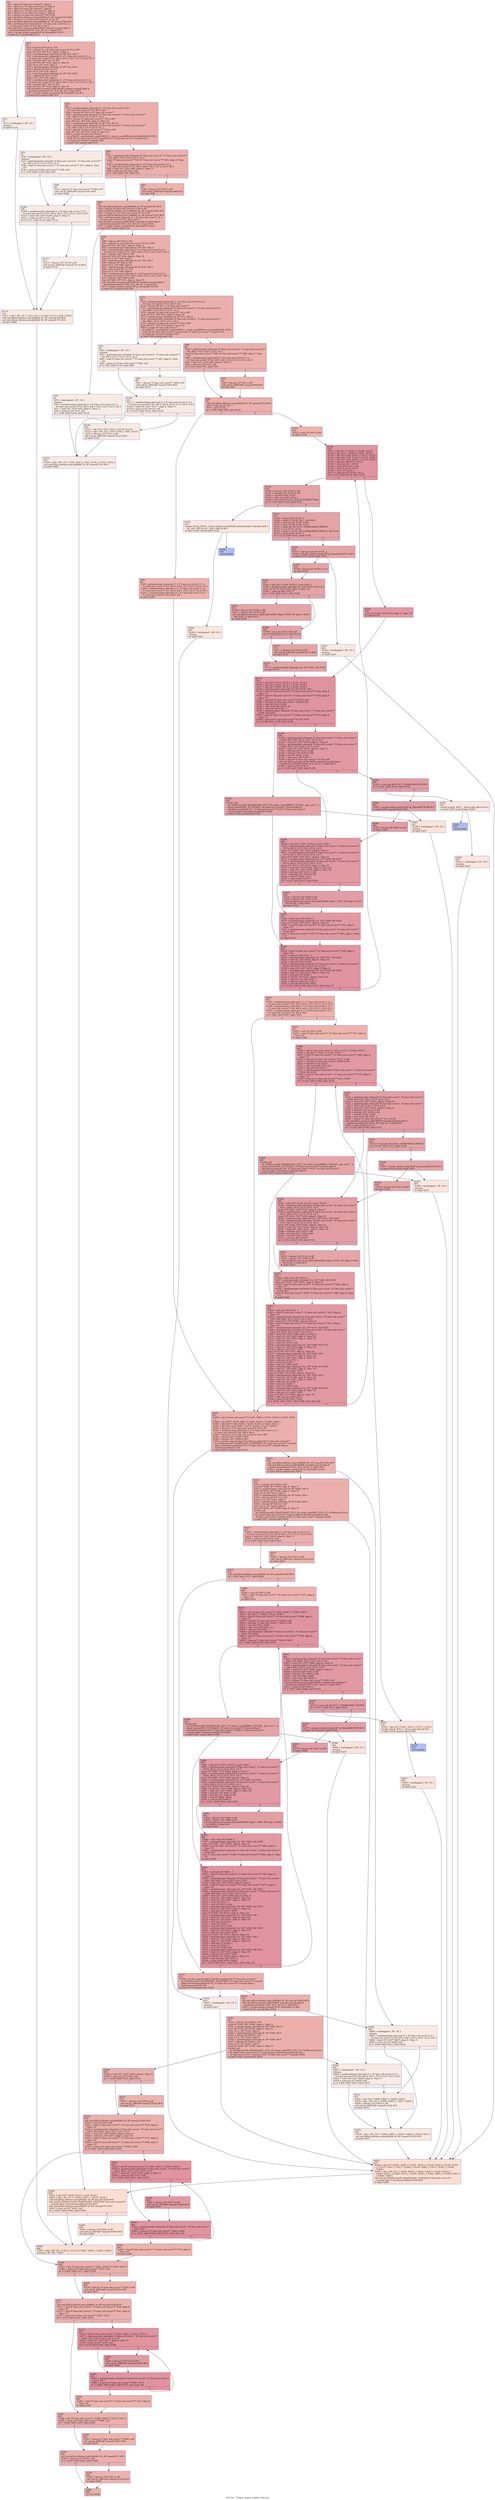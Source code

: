 digraph "CFG for '_Z18get_matrix_triplesi' function" {
	label="CFG for '_Z18get_matrix_triplesi' function";

	Node0x55c0ee18bbd0 [shape=record,color="#3d50c3ff", style=filled, fillcolor="#d24b4070",label="{%1:\l  %2 = alloca %\"class.std::vector.0\", align 8\l  %3 = alloca [1 x %\"class.std::vector\"], align 8\l  %4 = alloca %\"class.std::vector.0\", align 8\l  %5 = alloca [1 x %\"class.std::vector\"], align 8\l  %6 = alloca [1 x %\"class.std::vector\"], align 8\l  %7 = bitcast %\"class.std::vector.0\"* %2 to i8*\l  call void @llvm.lifetime.start.p0i8(i64 24, i8* nonnull %7) #10\l  %8 = bitcast [1 x %\"class.std::vector\"]* %3 to i8*\l  call void @llvm.lifetime.start.p0i8(i64 24, i8* nonnull %8) #10\l  %9 = getelementptr inbounds [1 x %\"class.std::vector\"], [1 x\l... %\"class.std::vector\"]* %3, i64 0, i64 0\l  call void @llvm.memset.p0i8.i64(i8* noundef nonnull align 8\l... dereferenceable(24) %8, i8 0, i64 24, i1 false) #10\l  %10 = invoke noalias nonnull i8* @_Znwm(i64 12) #11\l          to label %13 unwind label %11\l}"];
	Node0x55c0ee18bbd0 -> Node0x55c0ee18ce60;
	Node0x55c0ee18bbd0 -> Node0x55c0ee18cef0;
	Node0x55c0ee18cef0 [shape=record,color="#3d50c3ff", style=filled, fillcolor="#ecd3c570",label="{%11:\l11:                                               \l  %12 = landingpad \{ i8*, i32 \}\l          cleanup\l  br label %114\l}"];
	Node0x55c0ee18cef0 -> Node0x55c0ee18d3c0;
	Node0x55c0ee18ce60 [shape=record,color="#3d50c3ff", style=filled, fillcolor="#d24b4070",label="{%13:\l13:                                               \l  %14 = bitcast i8* %10 to i32*\l  %15 = bitcast [1 x %\"class.std::vector\"]* %3 to i8**\l  store i8* %10, i8** %15, align 8, !tbaa !3\l  %16 = getelementptr inbounds i8, i8* %10, i64 12\l  %17 = getelementptr inbounds [1 x %\"class.std::vector\"], [1 x\l... %\"class.std::vector\"]* %3, i64 0, i64 0, i32 0, i32 0, i32 0, i32 2\l  %18 = bitcast i32** %17 to i8**\l  store i8* %16, i8** %18, align 8, !tbaa !8\l  store i32 0, i32* %14, align 4\l  %19 = getelementptr inbounds i8, i8* %10, i64 4\l  %20 = bitcast i8* %19 to i32*\l  store i32 0, i32* %20, align 4\l  %21 = getelementptr inbounds i8, i8* %10, i64 8\l  %22 = bitcast i8* %21 to i32*\l  store i32 0, i32* %22, align 4\l  %23 = getelementptr inbounds [1 x %\"class.std::vector\"], [1 x\l... %\"class.std::vector\"]* %3, i64 0, i64 0, i32 0, i32 0, i32 0, i32 1\l  %24 = bitcast i32** %23 to i8**\l  store i8* %16, i8** %24, align 8, !tbaa !9\l  call void @llvm.memset.p0i8.i64(i8* noundef nonnull align 8\l... dereferenceable(24) %7, i8 0, i64 24, i1 false) #10\l  %25 = invoke noalias nonnull i8* @_Znwm(i64 24) #11\l          to label %26 unwind label %35\l}"];
	Node0x55c0ee18ce60 -> Node0x55c0ee18ee50;
	Node0x55c0ee18ce60 -> Node0x55c0ee18eee0;
	Node0x55c0ee18ee50 [shape=record,color="#3d50c3ff", style=filled, fillcolor="#d24b4070",label="{%26:\l26:                                               \l  %27 = getelementptr inbounds [1 x %\"class.std::vector\"], [1 x\l... %\"class.std::vector\"]* %3, i64 0, i64 1\l  %28 = bitcast i8* %25 to %\"class.std::vector\"*\l  %29 = getelementptr inbounds %\"class.std::vector.0\", %\"class.std::vector.0\"*\l... %2, i64 0, i32 0, i32 0, i32 0, i32 0\l  %30 = bitcast %\"class.std::vector.0\"* %2 to i8**\l  store i8* %25, i8** %30, align 8, !tbaa !10\l  %31 = getelementptr inbounds i8, i8* %25, i64 24\l  %32 = getelementptr inbounds %\"class.std::vector.0\", %\"class.std::vector.0\"*\l... %2, i64 0, i32 0, i32 0, i32 0, i32 2\l  %33 = bitcast %\"class.std::vector\"** %32 to i8**\l  store i8* %31, i8** %33, align 8, !tbaa !12\l  %34 = invoke %\"class.std::vector\"*\l... @_ZNSt20__uninitialized_copyILb0EE13__uninit_copyIPKSt6vectorIiSaIiEEPS4_EET0_\l...T_S9_S8_(%\"class.std::vector\"* nonnull %9, %\"class.std::vector\"* nonnull %27,\l... %\"class.std::vector\"* nonnull %28)\l          to label %42 unwind label %35\l}"];
	Node0x55c0ee18ee50 -> Node0x55c0ee18fa20;
	Node0x55c0ee18ee50 -> Node0x55c0ee18eee0;
	Node0x55c0ee18eee0 [shape=record,color="#3d50c3ff", style=filled, fillcolor="#eed0c070",label="{%35:\l35:                                               \l  %36 = landingpad \{ i8*, i32 \}\l          cleanup\l  %37 = getelementptr inbounds %\"class.std::vector.0\", %\"class.std::vector.0\"*\l... %2, i64 0, i32 0, i32 0, i32 0, i32 0\l  %38 = load %\"class.std::vector\"*, %\"class.std::vector\"** %37, align 8, !tbaa\l... !10\l  %39 = icmp eq %\"class.std::vector\"* %38, null\l  br i1 %39, label %108, label %40\l|{<s0>T|<s1>F}}"];
	Node0x55c0ee18eee0:s0 -> Node0x55c0ee190630;
	Node0x55c0ee18eee0:s1 -> Node0x55c0ee190680;
	Node0x55c0ee190680 [shape=record,color="#3d50c3ff", style=filled, fillcolor="#ecd3c570",label="{%40:\l40:                                               \l  %41 = bitcast %\"class.std::vector\"* %38 to i8*\l  call void @_ZdlPv(i8* nonnull %41) #10\l  br label %108\l}"];
	Node0x55c0ee190680 -> Node0x55c0ee190630;
	Node0x55c0ee18fa20 [shape=record,color="#3d50c3ff", style=filled, fillcolor="#d24b4070",label="{%42:\l42:                                               \l  %43 = getelementptr inbounds %\"class.std::vector.0\", %\"class.std::vector.0\"*\l... %2, i64 0, i32 0, i32 0, i32 0, i32 1\l  store %\"class.std::vector\"* %34, %\"class.std::vector\"** %43, align 8, !tbaa\l... !13\l  %44 = getelementptr inbounds [1 x %\"class.std::vector\"], [1 x\l... %\"class.std::vector\"]* %3, i64 0, i64 0, i32 0, i32 0, i32 0, i32 0\l  %45 = load i32*, i32** %44, align 8, !tbaa !3\l  %46 = icmp eq i32* %45, null\l  br i1 %46, label %49, label %47\l|{<s0>T|<s1>F}}"];
	Node0x55c0ee18fa20:s0 -> Node0x55c0ee191530;
	Node0x55c0ee18fa20:s1 -> Node0x55c0ee1915c0;
	Node0x55c0ee1915c0 [shape=record,color="#3d50c3ff", style=filled, fillcolor="#d6524470",label="{%47:\l47:                                               \l  %48 = bitcast i32* %45 to i8*\l  call void @_ZdlPv(i8* nonnull %48) #10\l  br label %49\l}"];
	Node0x55c0ee1915c0 -> Node0x55c0ee191530;
	Node0x55c0ee191530 [shape=record,color="#3d50c3ff", style=filled, fillcolor="#d24b4070",label="{%49:\l49:                                               \l  call void @llvm.lifetime.end.p0i8(i64 24, i8* nonnull %8) #10\l  %50 = bitcast %\"class.std::vector.0\"* %4 to i8*\l  call void @llvm.lifetime.start.p0i8(i64 24, i8* nonnull %50) #10\l  %51 = bitcast [1 x %\"class.std::vector\"]* %5 to i8*\l  call void @llvm.lifetime.start.p0i8(i64 24, i8* nonnull %51) #10\l  %52 = getelementptr inbounds [1 x %\"class.std::vector\"], [1 x\l... %\"class.std::vector\"]* %5, i64 0, i64 0\l  call void @llvm.memset.p0i8.i64(i8* noundef nonnull align 8\l... dereferenceable(24) %51, i8 0, i64 24, i1 false) #10\l  %53 = invoke noalias nonnull i8* @_Znwm(i64 12) #11\l          to label %59 unwind label %54\l}"];
	Node0x55c0ee191530 -> Node0x55c0ee192170;
	Node0x55c0ee191530 -> Node0x55c0ee1921c0;
	Node0x55c0ee1921c0 [shape=record,color="#3d50c3ff", style=filled, fillcolor="#ecd3c570",label="{%54:\l54:                                               \l  %55 = landingpad \{ i8*, i32 \}\l          cleanup\l  %56 = getelementptr inbounds [1 x %\"class.std::vector\"], [1 x\l... %\"class.std::vector\"]* %5, i64 0, i64 0, i32 0, i32 0, i32 0, i32 0\l  %57 = load i32*, i32** %56, align 8, !tbaa !3\l  %58 = icmp eq i32* %57, null\l  br i1 %58, label %124, label %120\l|{<s0>T|<s1>F}}"];
	Node0x55c0ee1921c0:s0 -> Node0x55c0ee1924f0;
	Node0x55c0ee1921c0:s1 -> Node0x55c0ee192540;
	Node0x55c0ee192170 [shape=record,color="#3d50c3ff", style=filled, fillcolor="#d24b4070",label="{%59:\l59:                                               \l  %60 = bitcast i8* %53 to i32*\l  %61 = bitcast [1 x %\"class.std::vector\"]* %5 to i8**\l  store i8* %53, i8** %61, align 8, !tbaa !3\l  %62 = getelementptr inbounds i8, i8* %53, i64 12\l  %63 = getelementptr inbounds [1 x %\"class.std::vector\"], [1 x\l... %\"class.std::vector\"]* %5, i64 0, i64 0, i32 0, i32 0, i32 0, i32 2\l  %64 = bitcast i32** %63 to i8**\l  store i8* %62, i8** %64, align 8, !tbaa !8\l  store i32 0, i32* %60, align 4\l  %65 = getelementptr inbounds i8, i8* %53, i64 4\l  %66 = bitcast i8* %65 to i32*\l  store i32 0, i32* %66, align 4\l  %67 = getelementptr inbounds i8, i8* %53, i64 8\l  %68 = bitcast i8* %67 to i32*\l  store i32 0, i32* %68, align 4\l  %69 = getelementptr inbounds [1 x %\"class.std::vector\"], [1 x\l... %\"class.std::vector\"]* %5, i64 0, i64 0, i32 0, i32 0, i32 0, i32 1\l  %70 = bitcast i32** %69 to i8**\l  store i8* %62, i8** %70, align 8, !tbaa !9\l  call void @llvm.memset.p0i8.i64(i8* noundef nonnull align 8\l... dereferenceable(24) %50, i8 0, i64 24, i1 false) #10\l  %71 = invoke noalias nonnull i8* @_Znwm(i64 24) #11\l          to label %72 unwind label %81\l}"];
	Node0x55c0ee192170 -> Node0x55c0ee1942c0;
	Node0x55c0ee192170 -> Node0x55c0ee194310;
	Node0x55c0ee1942c0 [shape=record,color="#3d50c3ff", style=filled, fillcolor="#d24b4070",label="{%72:\l72:                                               \l  %73 = getelementptr inbounds [1 x %\"class.std::vector\"], [1 x\l... %\"class.std::vector\"]* %5, i64 0, i64 1\l  %74 = bitcast i8* %71 to %\"class.std::vector\"*\l  %75 = getelementptr inbounds %\"class.std::vector.0\", %\"class.std::vector.0\"*\l... %4, i64 0, i32 0, i32 0, i32 0, i32 0\l  %76 = bitcast %\"class.std::vector.0\"* %4 to i8**\l  store i8* %71, i8** %76, align 8, !tbaa !10\l  %77 = getelementptr inbounds i8, i8* %71, i64 24\l  %78 = getelementptr inbounds %\"class.std::vector.0\", %\"class.std::vector.0\"*\l... %4, i64 0, i32 0, i32 0, i32 0, i32 2\l  %79 = bitcast %\"class.std::vector\"** %78 to i8**\l  store i8* %77, i8** %79, align 8, !tbaa !12\l  %80 = invoke %\"class.std::vector\"*\l... @_ZNSt20__uninitialized_copyILb0EE13__uninit_copyIPKSt6vectorIiSaIiEEPS4_EET0_\l...T_S9_S8_(%\"class.std::vector\"* nonnull %52, %\"class.std::vector\"* nonnull %73,\l... %\"class.std::vector\"* nonnull %74)\l          to label %88 unwind label %81\l}"];
	Node0x55c0ee1942c0 -> Node0x55c0ee195070;
	Node0x55c0ee1942c0 -> Node0x55c0ee194310;
	Node0x55c0ee194310 [shape=record,color="#3d50c3ff", style=filled, fillcolor="#eed0c070",label="{%81:\l81:                                               \l  %82 = landingpad \{ i8*, i32 \}\l          cleanup\l  %83 = getelementptr inbounds %\"class.std::vector.0\", %\"class.std::vector.0\"*\l... %4, i64 0, i32 0, i32 0, i32 0, i32 0\l  %84 = load %\"class.std::vector\"*, %\"class.std::vector\"** %83, align 8, !tbaa\l... !10\l  %85 = icmp eq %\"class.std::vector\"* %84, null\l  br i1 %85, label %116, label %86\l|{<s0>T|<s1>F}}"];
	Node0x55c0ee194310:s0 -> Node0x55c0ee195520;
	Node0x55c0ee194310:s1 -> Node0x55c0ee195570;
	Node0x55c0ee195570 [shape=record,color="#3d50c3ff", style=filled, fillcolor="#ecd3c570",label="{%86:\l86:                                               \l  %87 = bitcast %\"class.std::vector\"* %84 to i8*\l  call void @_ZdlPv(i8* nonnull %87) #10\l  br label %116\l}"];
	Node0x55c0ee195570 -> Node0x55c0ee195520;
	Node0x55c0ee195070 [shape=record,color="#3d50c3ff", style=filled, fillcolor="#d24b4070",label="{%88:\l88:                                               \l  %89 = getelementptr inbounds %\"class.std::vector.0\", %\"class.std::vector.0\"*\l... %4, i64 0, i32 0, i32 0, i32 0, i32 1\l  store %\"class.std::vector\"* %80, %\"class.std::vector\"** %89, align 8, !tbaa\l... !13\l  %90 = getelementptr inbounds [1 x %\"class.std::vector\"], [1 x\l... %\"class.std::vector\"]* %5, i64 0, i64 0, i32 0, i32 0, i32 0, i32 0\l  %91 = load i32*, i32** %90, align 8, !tbaa !3\l  %92 = icmp eq i32* %91, null\l  br i1 %92, label %95, label %93\l|{<s0>T|<s1>F}}"];
	Node0x55c0ee195070:s0 -> Node0x55c0ee1962a0;
	Node0x55c0ee195070:s1 -> Node0x55c0ee1962f0;
	Node0x55c0ee1962f0 [shape=record,color="#3d50c3ff", style=filled, fillcolor="#d6524470",label="{%93:\l93:                                               \l  %94 = bitcast i32* %91 to i8*\l  call void @_ZdlPv(i8* nonnull %94) #10\l  br label %95\l}"];
	Node0x55c0ee1962f0 -> Node0x55c0ee1962a0;
	Node0x55c0ee1962a0 [shape=record,color="#3d50c3ff", style=filled, fillcolor="#d24b4070",label="{%95:\l95:                                               \l  call void @llvm.lifetime.end.p0i8(i64 24, i8* nonnull %51) #10\l  %96 = icmp slt i32 %0, 1\l  %97 = add i32 %0, 1\l  br i1 %96, label %98, label %102\l|{<s0>T|<s1>F}}"];
	Node0x55c0ee1962a0:s0 -> Node0x55c0ee196850;
	Node0x55c0ee1962a0:s1 -> Node0x55c0ee1968a0;
	Node0x55c0ee196850 [shape=record,color="#3d50c3ff", style=filled, fillcolor="#d8564670",label="{%98:\l98:                                               \l  %99 = getelementptr inbounds [1 x %\"class.std::vector\"], [1 x\l... %\"class.std::vector\"]* %6, i64 0, i64 0, i32 0, i32 0, i32 0, i32 2\l  %100 = getelementptr inbounds [1 x %\"class.std::vector\"], [1 x\l... %\"class.std::vector\"]* %6, i64 0, i64 0, i32 0, i32 0, i32 0, i32 1\l  %101 = getelementptr inbounds [1 x %\"class.std::vector\"], [1 x\l... %\"class.std::vector\"]* %6, i64 0, i64 1\l  br label %297\l}"];
	Node0x55c0ee196850 -> Node0x55c0ee196ce0;
	Node0x55c0ee1968a0 [shape=record,color="#3d50c3ff", style=filled, fillcolor="#d6524470",label="{%102:\l102:                                              \l  %103 = zext i32 %97 to i64\l  br label %126\l}"];
	Node0x55c0ee1968a0 -> Node0x55c0ee196e10;
	Node0x55c0ee196ed0 [shape=record,color="#3d50c3ff", style=filled, fillcolor="#d6524470",label="{%104:\l104:                                              \l  %105 = getelementptr inbounds [1 x %\"class.std::vector\"], [1 x\l... %\"class.std::vector\"]* %6, i64 0, i64 0, i32 0, i32 0, i32 0, i32 2\l  %106 = getelementptr inbounds [1 x %\"class.std::vector\"], [1 x\l... %\"class.std::vector\"]* %6, i64 0, i64 0, i32 0, i32 0, i32 0, i32 1\l  %107 = getelementptr inbounds [1 x %\"class.std::vector\"], [1 x\l... %\"class.std::vector\"]* %6, i64 0, i64 1\l  br i1 %96, label %297, label %251\l|{<s0>T|<s1>F}}"];
	Node0x55c0ee196ed0:s0 -> Node0x55c0ee196ce0;
	Node0x55c0ee196ed0:s1 -> Node0x55c0ee1972a0;
	Node0x55c0ee190630 [shape=record,color="#3d50c3ff", style=filled, fillcolor="#eed0c070",label="{%108:\l108:                                              \l  %109 = getelementptr inbounds [1 x %\"class.std::vector\"], [1 x\l... %\"class.std::vector\"]* %3, i64 0, i64 0, i32 0, i32 0, i32 0, i32 0\l  %110 = load i32*, i32** %109, align 8, !tbaa !3\l  %111 = icmp eq i32* %110, null\l  br i1 %111, label %114, label %112\l|{<s0>T|<s1>F}}"];
	Node0x55c0ee190630:s0 -> Node0x55c0ee18d3c0;
	Node0x55c0ee190630:s1 -> Node0x55c0ee1975e0;
	Node0x55c0ee1975e0 [shape=record,color="#3d50c3ff", style=filled, fillcolor="#ecd3c570",label="{%112:\l112:                                              \l  %113 = bitcast i32* %110 to i8*\l  call void @_ZdlPv(i8* nonnull %113) #10\l  br label %114\l}"];
	Node0x55c0ee1975e0 -> Node0x55c0ee18d3c0;
	Node0x55c0ee18d3c0 [shape=record,color="#3d50c3ff", style=filled, fillcolor="#efcebd70",label="{%114:\l114:                                              \l  %115 = phi \{ i8*, i32 \} [ %12, %11 ], [ %36, %112 ], [ %36, %108 ]\l  call void @llvm.lifetime.end.p0i8(i64 24, i8* nonnull %8) #10\l  call void @llvm.lifetime.end.p0i8(i64 24, i8* nonnull %7) #10\l  br label %446\l}"];
	Node0x55c0ee18d3c0 -> Node0x55c0ee197c00;
	Node0x55c0ee195520 [shape=record,color="#3d50c3ff", style=filled, fillcolor="#eed0c070",label="{%116:\l116:                                              \l  %117 = getelementptr inbounds [1 x %\"class.std::vector\"], [1 x\l... %\"class.std::vector\"]* %5, i64 0, i64 0, i32 0, i32 0, i32 0, i32 0\l  %118 = load i32*, i32** %117, align 8, !tbaa !3\l  %119 = icmp eq i32* %118, null\l  br i1 %119, label %124, label %120\l|{<s0>T|<s1>F}}"];
	Node0x55c0ee195520:s0 -> Node0x55c0ee1924f0;
	Node0x55c0ee195520:s1 -> Node0x55c0ee192540;
	Node0x55c0ee192540 [shape=record,color="#3d50c3ff", style=filled, fillcolor="#eed0c070",label="{%120:\l120:                                              \l  %121 = phi i32* [ %57, %54 ], [ %118, %116 ]\l  %122 = phi \{ i8*, i32 \} [ %55, %54 ], [ %82, %116 ]\l  %123 = bitcast i32* %121 to i8*\l  call void @_ZdlPv(i8* nonnull %123) #10\l  br label %124\l}"];
	Node0x55c0ee192540 -> Node0x55c0ee1924f0;
	Node0x55c0ee1924f0 [shape=record,color="#3d50c3ff", style=filled, fillcolor="#efcebd70",label="{%124:\l124:                                              \l  %125 = phi \{ i8*, i32 \} [ %55, %54 ], [ %82, %116 ], [ %122, %120 ]\l  call void @llvm.lifetime.end.p0i8(i64 24, i8* nonnull %51) #10\l  br label %440\l}"];
	Node0x55c0ee1924f0 -> Node0x55c0ee198440;
	Node0x55c0ee196e10 [shape=record,color="#b70d28ff", style=filled, fillcolor="#b70d2870",label="{%126:\l126:                                              \l  %127 = phi i64 [ 1, %102 ], [ %240, %229 ]\l  %128 = phi i32 [ 1, %102 ], [ %241, %229 ]\l  %129 = phi i32* [ null, %102 ], [ %177, %229 ]\l  %130 = phi i32* [ null, %102 ], [ %178, %229 ]\l  %131 = phi i32* [ null, %102 ], [ %175, %229 ]\l  %132 = mul nsw i64 %127, %127\l  %133 = sub nsw i32 1, %128\l  %134 = trunc i64 %132 to i32\l  %135 = add i32 %133, %134\l  %136 = srem i32 %135, 3\l  %137 = icmp eq i32* %130, %131\l  br i1 %137, label %139, label %138\l|{<s0>T|<s1>F}}"];
	Node0x55c0ee196e10:s0 -> Node0x55c0ee199550;
	Node0x55c0ee196e10:s1 -> Node0x55c0ee1995e0;
	Node0x55c0ee1995e0 [shape=record,color="#b70d28ff", style=filled, fillcolor="#bb1b2c70",label="{%138:\l138:                                              \l  store i32 %136, i32* %130, align 4, !tbaa !14\l  br label %174\l}"];
	Node0x55c0ee1995e0 -> Node0x55c0ee199870;
	Node0x55c0ee199550 [shape=record,color="#3d50c3ff", style=filled, fillcolor="#c32e3170",label="{%139:\l139:                                              \l  %140 = ptrtoint i32* %130 to i64\l  %141 = ptrtoint i32* %129 to i64\l  %142 = sub i64 %140, %141\l  %143 = ashr exact i64 %142, 2\l  %144 = icmp eq i64 %142, 9223372036854775804\l  br i1 %144, label %145, label %147\l|{<s0>T|<s1>F}}"];
	Node0x55c0ee199550:s0 -> Node0x55c0ee199c60;
	Node0x55c0ee199550:s1 -> Node0x55c0ee199cb0;
	Node0x55c0ee199c60 [shape=record,color="#3d50c3ff", style=filled, fillcolor="#f3c7b170",label="{%145:\l145:                                              \l  invoke void @_ZSt20__throw_length_errorPKc(i8* getelementptr inbounds ([26 x\l... i8], [26 x i8]* @.str.1, i64 0, i64 0)) #12\l          to label %146 unwind label %245\l}"];
	Node0x55c0ee199c60 -> Node0x55c0ee199eb0;
	Node0x55c0ee199c60 -> Node0x55c0ee199f00;
	Node0x55c0ee199eb0 [shape=record,color="#3d50c3ff", style=filled, fillcolor="#4c66d670",label="{%146:\l146:                                              \l  unreachable\l}"];
	Node0x55c0ee199cb0 [shape=record,color="#3d50c3ff", style=filled, fillcolor="#c32e3170",label="{%147:\l147:                                              \l  %148 = icmp eq i64 %142, 0\l  %149 = select i1 %148, i64 1, i64 %143\l  %150 = add nsw i64 %149, %143\l  %151 = icmp ult i64 %150, %143\l  %152 = icmp ugt i64 %150, 2305843009213693951\l  %153 = or i1 %151, %152\l  %154 = select i1 %153, i64 2305843009213693951, i64 %150\l  %155 = icmp eq i64 %154, 0\l  br i1 %155, label %161, label %156\l|{<s0>T|<s1>F}}"];
	Node0x55c0ee199cb0:s0 -> Node0x55c0ee19a740;
	Node0x55c0ee199cb0:s1 -> Node0x55c0ee19a790;
	Node0x55c0ee19a790 [shape=record,color="#3d50c3ff", style=filled, fillcolor="#c5333470",label="{%156:\l156:                                              \l  %157 = shl nuw nsw i64 %154, 2\l  %158 = invoke noalias nonnull i8* @_Znwm(i64 %157) #11\l          to label %159 unwind label %243\l}"];
	Node0x55c0ee19a790 -> Node0x55c0ee19a920;
	Node0x55c0ee19a790 -> Node0x55c0ee19a970;
	Node0x55c0ee19a920 [shape=record,color="#3d50c3ff", style=filled, fillcolor="#c5333470",label="{%159:\l159:                                              \l  %160 = bitcast i8* %158 to i32*\l  br label %161\l}"];
	Node0x55c0ee19a920 -> Node0x55c0ee19a740;
	Node0x55c0ee19a740 [shape=record,color="#3d50c3ff", style=filled, fillcolor="#c32e3170",label="{%161:\l161:                                              \l  %162 = phi i32* [ %160, %159 ], [ null, %147 ]\l  %163 = getelementptr inbounds i32, i32* %162, i64 %143\l  store i32 %136, i32* %163, align 4, !tbaa !14\l  %164 = icmp sgt i64 %142, 0\l  br i1 %164, label %165, label %168\l|{<s0>T|<s1>F}}"];
	Node0x55c0ee19a740:s0 -> Node0x55c0ee19b4b0;
	Node0x55c0ee19a740:s1 -> Node0x55c0ee19b500;
	Node0x55c0ee19b4b0 [shape=record,color="#3d50c3ff", style=filled, fillcolor="#c5333470",label="{%165:\l165:                                              \l  %166 = bitcast i32* %162 to i8*\l  %167 = bitcast i32* %129 to i8*\l  call void @llvm.memmove.p0i8.p0i8.i64(i8* align 4 %166, i8* align 4 %167,\l... i64 %142, i1 false) #10\l  br label %168\l}"];
	Node0x55c0ee19b4b0 -> Node0x55c0ee19b500;
	Node0x55c0ee19b500 [shape=record,color="#3d50c3ff", style=filled, fillcolor="#c32e3170",label="{%168:\l168:                                              \l  %169 = icmp eq i32* %129, null\l  br i1 %169, label %172, label %170\l|{<s0>T|<s1>F}}"];
	Node0x55c0ee19b500:s0 -> Node0x55c0ee19baf0;
	Node0x55c0ee19b500:s1 -> Node0x55c0ee19bb40;
	Node0x55c0ee19bb40 [shape=record,color="#3d50c3ff", style=filled, fillcolor="#c5333470",label="{%170:\l170:                                              \l  %171 = bitcast i32* %129 to i8*\l  call void @_ZdlPv(i8* nonnull %171) #10\l  br label %172\l}"];
	Node0x55c0ee19bb40 -> Node0x55c0ee19baf0;
	Node0x55c0ee19baf0 [shape=record,color="#3d50c3ff", style=filled, fillcolor="#c32e3170",label="{%172:\l172:                                              \l  %173 = getelementptr inbounds i32, i32* %162, i64 %154\l  br label %174\l}"];
	Node0x55c0ee19baf0 -> Node0x55c0ee199870;
	Node0x55c0ee199870 [shape=record,color="#b70d28ff", style=filled, fillcolor="#b70d2870",label="{%174:\l174:                                              \l  %175 = phi i32* [ %173, %172 ], [ %131, %138 ]\l  %176 = phi i32* [ %163, %172 ], [ %130, %138 ]\l  %177 = phi i32* [ %162, %172 ], [ %129, %138 ]\l  %178 = getelementptr inbounds i32, i32* %176, i64 1\l  %179 = load %\"class.std::vector\"*, %\"class.std::vector\"** %43, align 8,\l... !tbaa !13\l  %180 = load %\"class.std::vector\"*, %\"class.std::vector\"** %29, align 8,\l... !tbaa !10\l  %181 = ptrtoint %\"class.std::vector\"* %179 to i64\l  %182 = ptrtoint %\"class.std::vector\"* %180 to i64\l  %183 = sub i64 %181, %182\l  %184 = sdiv exact i64 %183, 24\l  %185 = add nsw i64 %184, -1\l  %186 = getelementptr inbounds %\"class.std::vector\", %\"class.std::vector\"*\l... %180, i64 %185\l  %187 = load %\"class.std::vector\"*, %\"class.std::vector\"** %32, align 8,\l... !tbaa !12\l  %188 = icmp eq %\"class.std::vector\"* %179, %187\l  br i1 %188, label %228, label %189\l|{<s0>T|<s1>F}}"];
	Node0x55c0ee199870:s0 -> Node0x55c0ee19c720;
	Node0x55c0ee199870:s1 -> Node0x55c0ee19c770;
	Node0x55c0ee19c770 [shape=record,color="#b70d28ff", style=filled, fillcolor="#bb1b2c70",label="{%189:\l189:                                              \l  %190 = getelementptr inbounds %\"class.std::vector\", %\"class.std::vector\"*\l... %180, i64 %185, i32 0, i32 0, i32 0, i32 1\l  %191 = load i32*, i32** %190, align 8, !tbaa !9\l  %192 = getelementptr inbounds %\"class.std::vector\", %\"class.std::vector\"*\l... %186, i64 0, i32 0, i32 0, i32 0, i32 0\l  %193 = load i32*, i32** %192, align 8, !tbaa !3\l  %194 = ptrtoint i32* %191 to i64\l  %195 = ptrtoint i32* %193 to i64\l  %196 = sub i64 %194, %195\l  %197 = ashr exact i64 %196, 2\l  %198 = bitcast %\"class.std::vector\"* %179 to i8*\l  call void @llvm.memset.p0i8.i64(i8* noundef nonnull align 8\l... dereferenceable(24) %198, i8 0, i64 24, i1 false) #10\l  %199 = icmp eq i64 %196, 0\l  br i1 %199, label %208, label %200\l|{<s0>T|<s1>F}}"];
	Node0x55c0ee19c770:s0 -> Node0x55c0ee19d020;
	Node0x55c0ee19c770:s1 -> Node0x55c0ee19d070;
	Node0x55c0ee19d070 [shape=record,color="#3d50c3ff", style=filled, fillcolor="#be242e70",label="{%200:\l200:                                              \l  %201 = icmp ugt i64 %197, 2305843009213693951\l  br i1 %201, label %202, label %204\l|{<s0>T|<s1>F}}"];
	Node0x55c0ee19d070:s0 -> Node0x55c0ee19d200;
	Node0x55c0ee19d070:s1 -> Node0x55c0ee19d250;
	Node0x55c0ee19d200 [shape=record,color="#3d50c3ff", style=filled, fillcolor="#f3c7b170",label="{%202:\l202:                                              \l  invoke void @_ZSt17__throw_bad_allocv() #12\l          to label %203 unwind label %249\l}"];
	Node0x55c0ee19d200 -> Node0x55c0ee19d350;
	Node0x55c0ee19d200 -> Node0x55c0ee19d3a0;
	Node0x55c0ee19d350 [shape=record,color="#3d50c3ff", style=filled, fillcolor="#4c66d670",label="{%203:\l203:                                              \l  unreachable\l}"];
	Node0x55c0ee19d250 [shape=record,color="#3d50c3ff", style=filled, fillcolor="#be242e70",label="{%204:\l204:                                              \l  %205 = invoke noalias nonnull i8* @_Znwm(i64 %196) #11\l          to label %206 unwind label %247\l}"];
	Node0x55c0ee19d250 -> Node0x55c0ee19d640;
	Node0x55c0ee19d250 -> Node0x55c0ee19d690;
	Node0x55c0ee19d640 [shape=record,color="#3d50c3ff", style=filled, fillcolor="#be242e70",label="{%206:\l206:                                              \l  %207 = bitcast i8* %205 to i32*\l  br label %208\l}"];
	Node0x55c0ee19d640 -> Node0x55c0ee19d020;
	Node0x55c0ee19d020 [shape=record,color="#b70d28ff", style=filled, fillcolor="#bb1b2c70",label="{%208:\l208:                                              \l  %209 = phi i32* [ %207, %206 ], [ null, %189 ]\l  %210 = getelementptr inbounds %\"class.std::vector\", %\"class.std::vector\"*\l... %179, i64 0, i32 0, i32 0, i32 0, i32 0\l  store i32* %209, i32** %210, align 8, !tbaa !3\l  %211 = getelementptr inbounds %\"class.std::vector\", %\"class.std::vector\"*\l... %179, i64 0, i32 0, i32 0, i32 0, i32 1\l  store i32* %209, i32** %211, align 8, !tbaa !9\l  %212 = getelementptr inbounds i32, i32* %209, i64 %197\l  %213 = getelementptr inbounds %\"class.std::vector\", %\"class.std::vector\"*\l... %179, i64 0, i32 0, i32 0, i32 0, i32 2\l  store i32* %212, i32** %213, align 8, !tbaa !8\l  %214 = load i32*, i32** %192, align 8, !tbaa !16\l  %215 = load i32*, i32** %190, align 8, !tbaa !16\l  %216 = ptrtoint i32* %215 to i64\l  %217 = ptrtoint i32* %214 to i64\l  %218 = sub i64 %216, %217\l  %219 = icmp eq i64 %218, 0\l  br i1 %219, label %223, label %220\l|{<s0>T|<s1>F}}"];
	Node0x55c0ee19d020:s0 -> Node0x55c0ee19e8e0;
	Node0x55c0ee19d020:s1 -> Node0x55c0ee19e930;
	Node0x55c0ee19e930 [shape=record,color="#3d50c3ff", style=filled, fillcolor="#be242e70",label="{%220:\l220:                                              \l  %221 = bitcast i32* %209 to i8*\l  %222 = bitcast i32* %214 to i8*\l  call void @llvm.memmove.p0i8.p0i8.i64(i8* align 4 %221, i8* align 4 %222,\l... i64 %218, i1 false) #10\l  br label %223\l}"];
	Node0x55c0ee19e930 -> Node0x55c0ee19e8e0;
	Node0x55c0ee19e8e0 [shape=record,color="#b70d28ff", style=filled, fillcolor="#bb1b2c70",label="{%223:\l223:                                              \l  %224 = ashr exact i64 %218, 2\l  %225 = getelementptr inbounds i32, i32* %209, i64 %224\l  store i32* %225, i32** %211, align 8, !tbaa !9\l  %226 = load %\"class.std::vector\"*, %\"class.std::vector\"** %43, align 8,\l... !tbaa !13\l  %227 = getelementptr inbounds %\"class.std::vector\", %\"class.std::vector\"*\l... %226, i64 1\l  store %\"class.std::vector\"* %227, %\"class.std::vector\"** %43, align 8, !tbaa\l... !13\l  br label %229\l}"];
	Node0x55c0ee19e8e0 -> Node0x55c0ee198500;
	Node0x55c0ee19c720 [shape=record,color="#3d50c3ff", style=filled, fillcolor="#c32e3170",label="{%228:\l228:                                              \l  invoke void\l... @_ZNSt6vectorIS_IiSaIiEESaIS1_EE17_M_realloc_insertIJRKS1_EEEvN9__gnu_cxx17__n\l...ormal_iteratorIPS1_S3_EEDpOT_(%\"class.std::vector.0\"* nonnull align 8\l... dereferenceable(24) %2, %\"class.std::vector\"* %179, %\"class.std::vector\"*\l... nonnull align 8 dereferenceable(24) %186)\l          to label %229 unwind label %247\l}"];
	Node0x55c0ee19c720 -> Node0x55c0ee198500;
	Node0x55c0ee19c720 -> Node0x55c0ee19d690;
	Node0x55c0ee198500 [shape=record,color="#b70d28ff", style=filled, fillcolor="#b70d2870",label="{%229:\l229:                                              \l  %230 = load %\"class.std::vector\"*, %\"class.std::vector\"** %29, align 8,\l... !tbaa !10\l  %231 = add nsw i64 %127, -1\l  %232 = getelementptr inbounds i32, i32* %177, i64 %231\l  %233 = load i32, i32* %232, align 4, !tbaa !14\l  %234 = sext i32 %233 to i64\l  %235 = getelementptr inbounds %\"class.std::vector\", %\"class.std::vector\"*\l... %230, i64 %127, i32 0, i32 0, i32 0, i32 0\l  %236 = load i32*, i32** %235, align 8, !tbaa !3\l  %237 = getelementptr inbounds i32, i32* %236, i64 %234\l  %238 = load i32, i32* %237, align 4, !tbaa !14\l  %239 = add nsw i32 %238, 1\l  store i32 %239, i32* %237, align 4, !tbaa !14\l  %240 = add nuw nsw i64 %127, 1\l  %241 = add nuw nsw i32 %128, 1\l  %242 = icmp eq i64 %240, %103\l  br i1 %242, label %104, label %126, !llvm.loop !17\l|{<s0>T|<s1>F}}"];
	Node0x55c0ee198500:s0 -> Node0x55c0ee196ed0;
	Node0x55c0ee198500:s1 -> Node0x55c0ee196e10;
	Node0x55c0ee19a970 [shape=record,color="#3d50c3ff", style=filled, fillcolor="#f2cab570",label="{%243:\l243:                                              \l  %244 = landingpad \{ i8*, i32 \}\l          cleanup\l  br label %437\l}"];
	Node0x55c0ee19a970 -> Node0x55c0ee19fe10;
	Node0x55c0ee199f00 [shape=record,color="#3d50c3ff", style=filled, fillcolor="#f3c7b170",label="{%245:\l245:                                              \l  %246 = landingpad \{ i8*, i32 \}\l          cleanup\l  br label %437\l}"];
	Node0x55c0ee199f00 -> Node0x55c0ee19fe10;
	Node0x55c0ee19d690 [shape=record,color="#3d50c3ff", style=filled, fillcolor="#f5c1a970",label="{%247:\l247:                                              \l  %248 = landingpad \{ i8*, i32 \}\l          cleanup\l  br label %437\l}"];
	Node0x55c0ee19d690 -> Node0x55c0ee19fe10;
	Node0x55c0ee19d3a0 [shape=record,color="#3d50c3ff", style=filled, fillcolor="#f3c7b170",label="{%249:\l249:                                              \l  %250 = landingpad \{ i8*, i32 \}\l          cleanup\l  br label %437\l}"];
	Node0x55c0ee19d3a0 -> Node0x55c0ee19fe10;
	Node0x55c0ee1972a0 [shape=record,color="#3d50c3ff", style=filled, fillcolor="#d8564670",label="{%251:\l251:                                              \l  %252 = zext i32 %97 to i64\l  %253 = load %\"class.std::vector\"*, %\"class.std::vector\"** %75, align 8,\l... !tbaa !10\l  br label %308\l}"];
	Node0x55c0ee1972a0 -> Node0x55c0ee1a0250;
	Node0x55c0ee1a0310 [shape=record,color="#b70d28ff", style=filled, fillcolor="#b70d2870",label="{%254:\l254:                                              \l  %255 = phi %\"class.std::vector\"* [ %262, %261 ], [ %559, %553 ]\l  %256 = getelementptr inbounds %\"class.std::vector\", %\"class.std::vector\"*\l... %255, i64 0, i32 0, i32 0, i32 0, i32 0\l  %257 = load i32*, i32** %256, align 8, !tbaa !3\l  %258 = icmp eq i32* %257, null\l  br i1 %258, label %261, label %259\l|{<s0>T|<s1>F}}"];
	Node0x55c0ee1a0310:s0 -> Node0x55c0ee1a0360;
	Node0x55c0ee1a0310:s1 -> Node0x55c0ee1987b0;
	Node0x55c0ee1987b0 [shape=record,color="#b70d28ff", style=filled, fillcolor="#bb1b2c70",label="{%259:\l259:                                              \l  %260 = bitcast i32* %257 to i8*\l  call void @_ZdlPv(i8* nonnull %260) #10\l  br label %261\l}"];
	Node0x55c0ee1987b0 -> Node0x55c0ee1a0360;
	Node0x55c0ee1a0360 [shape=record,color="#b70d28ff", style=filled, fillcolor="#b70d2870",label="{%261:\l261:                                              \l  %262 = getelementptr inbounds %\"class.std::vector\", %\"class.std::vector\"*\l... %255, i64 1\l  %263 = icmp eq %\"class.std::vector\"* %262, %560\l  br i1 %263, label %264, label %254, !llvm.loop !19\l|{<s0>T|<s1>F}}"];
	Node0x55c0ee1a0360:s0 -> Node0x55c0ee198bf0;
	Node0x55c0ee1a0360:s1 -> Node0x55c0ee1a0310;
	Node0x55c0ee198bf0 [shape=record,color="#3d50c3ff", style=filled, fillcolor="#d6524470",label="{%264:\l264:                                              \l  %265 = load %\"class.std::vector\"*, %\"class.std::vector\"** %75, align 8,\l... !tbaa !10\l  br label %266\l}"];
	Node0x55c0ee198bf0 -> Node0x55c0ee198de0;
	Node0x55c0ee198de0 [shape=record,color="#3d50c3ff", style=filled, fillcolor="#d24b4070",label="{%266:\l266:                                              \l  %267 = phi %\"class.std::vector\"* [ %265, %264 ], [ %559, %553 ]\l  %268 = icmp eq %\"class.std::vector\"* %267, null\l  br i1 %268, label %271, label %269\l|{<s0>T|<s1>F}}"];
	Node0x55c0ee198de0:s0 -> Node0x55c0ee1a1720;
	Node0x55c0ee198de0:s1 -> Node0x55c0ee1a1770;
	Node0x55c0ee1a1770 [shape=record,color="#3d50c3ff", style=filled, fillcolor="#d6524470",label="{%269:\l269:                                              \l  %270 = bitcast %\"class.std::vector\"* %267 to i8*\l  call void @_ZdlPv(i8* nonnull %270) #10\l  br label %271\l}"];
	Node0x55c0ee1a1770 -> Node0x55c0ee1a1720;
	Node0x55c0ee1a1720 [shape=record,color="#3d50c3ff", style=filled, fillcolor="#d24b4070",label="{%271:\l271:                                              \l  call void @llvm.lifetime.end.p0i8(i64 24, i8* nonnull %50) #10\l  %272 = load %\"class.std::vector\"*, %\"class.std::vector\"** %29, align 8,\l... !tbaa !10\l  %273 = load %\"class.std::vector\"*, %\"class.std::vector\"** %43, align 8,\l... !tbaa !13\l  %274 = icmp eq %\"class.std::vector\"* %272, %273\l  br i1 %274, label %287, label %275\l|{<s0>T|<s1>F}}"];
	Node0x55c0ee1a1720:s0 -> Node0x55c0ee1a1d50;
	Node0x55c0ee1a1720:s1 -> Node0x55c0ee1a1da0;
	Node0x55c0ee1a1da0 [shape=record,color="#b70d28ff", style=filled, fillcolor="#b70d2870",label="{%275:\l275:                                              \l  %276 = phi %\"class.std::vector\"* [ %283, %282 ], [ %272, %271 ]\l  %277 = getelementptr inbounds %\"class.std::vector\", %\"class.std::vector\"*\l... %276, i64 0, i32 0, i32 0, i32 0, i32 0\l  %278 = load i32*, i32** %277, align 8, !tbaa !3\l  %279 = icmp eq i32* %278, null\l  br i1 %279, label %282, label %280\l|{<s0>T|<s1>F}}"];
	Node0x55c0ee1a1da0:s0 -> Node0x55c0ee1a1ea0;
	Node0x55c0ee1a1da0:s1 -> Node0x55c0ee1a2200;
	Node0x55c0ee1a2200 [shape=record,color="#b70d28ff", style=filled, fillcolor="#bb1b2c70",label="{%280:\l280:                                              \l  %281 = bitcast i32* %278 to i8*\l  call void @_ZdlPv(i8* nonnull %281) #10\l  br label %282\l}"];
	Node0x55c0ee1a2200 -> Node0x55c0ee1a1ea0;
	Node0x55c0ee1a1ea0 [shape=record,color="#b70d28ff", style=filled, fillcolor="#b70d2870",label="{%282:\l282:                                              \l  %283 = getelementptr inbounds %\"class.std::vector\", %\"class.std::vector\"*\l... %276, i64 1\l  %284 = icmp eq %\"class.std::vector\"* %283, %273\l  br i1 %284, label %285, label %275, !llvm.loop !19\l|{<s0>T|<s1>F}}"];
	Node0x55c0ee1a1ea0:s0 -> Node0x55c0ee1a2640;
	Node0x55c0ee1a1ea0:s1 -> Node0x55c0ee1a1da0;
	Node0x55c0ee1a2640 [shape=record,color="#3d50c3ff", style=filled, fillcolor="#d6524470",label="{%285:\l285:                                              \l  %286 = load %\"class.std::vector\"*, %\"class.std::vector\"** %29, align 8,\l... !tbaa !10\l  br label %287\l}"];
	Node0x55c0ee1a2640 -> Node0x55c0ee1a1d50;
	Node0x55c0ee1a1d50 [shape=record,color="#3d50c3ff", style=filled, fillcolor="#d24b4070",label="{%287:\l287:                                              \l  %288 = phi %\"class.std::vector\"* [ %286, %285 ], [ %272, %271 ]\l  %289 = icmp eq %\"class.std::vector\"* %288, null\l  br i1 %289, label %292, label %290\l|{<s0>T|<s1>F}}"];
	Node0x55c0ee1a1d50:s0 -> Node0x55c0ee18df00;
	Node0x55c0ee1a1d50:s1 -> Node0x55c0ee18df50;
	Node0x55c0ee18df50 [shape=record,color="#3d50c3ff", style=filled, fillcolor="#d6524470",label="{%290:\l290:                                              \l  %291 = bitcast %\"class.std::vector\"* %288 to i8*\l  call void @_ZdlPv(i8* nonnull %291) #10\l  br label %292\l}"];
	Node0x55c0ee18df50 -> Node0x55c0ee18df00;
	Node0x55c0ee18df00 [shape=record,color="#3d50c3ff", style=filled, fillcolor="#d24b4070",label="{%292:\l292:                                              \l  call void @llvm.lifetime.end.p0i8(i64 24, i8* nonnull %7) #10\l  %293 = icmp eq i32* %301, null\l  br i1 %293, label %296, label %294\l|{<s0>T|<s1>F}}"];
	Node0x55c0ee18df00:s0 -> Node0x55c0ee1a3e90;
	Node0x55c0ee18df00:s1 -> Node0x55c0ee1a3ee0;
	Node0x55c0ee1a3ee0 [shape=record,color="#3d50c3ff", style=filled, fillcolor="#d6524470",label="{%294:\l294:                                              \l  %295 = bitcast i32* %301 to i8*\l  call void @_ZdlPv(i8* nonnull %295) #10\l  br label %296\l}"];
	Node0x55c0ee1a3ee0 -> Node0x55c0ee1a3e90;
	Node0x55c0ee1a3e90 [shape=record,color="#3d50c3ff", style=filled, fillcolor="#d24b4070",label="{%296:\l296:                                              \l  ret i32 %558\l}"];
	Node0x55c0ee196ce0 [shape=record,color="#3d50c3ff", style=filled, fillcolor="#d24b4070",label="{%297:\l297:                                              \l  %298 = phi %\"class.std::vector\"* [ %101, %98 ], [ %107, %104 ], [ %107, %361\l... ]\l  %299 = phi i32** [ %100, %98 ], [ %106, %104 ], [ %106, %361 ]\l  %300 = phi i32** [ %99, %98 ], [ %105, %104 ], [ %105, %361 ]\l  %301 = phi i32* [ null, %98 ], [ %177, %104 ], [ %177, %361 ]\l  %302 = bitcast [1 x %\"class.std::vector\"]* %6 to i8*\l  %303 = getelementptr inbounds [1 x %\"class.std::vector\"], [1 x\l... %\"class.std::vector\"]* %6, i64 0, i64 0\l  %304 = bitcast [1 x %\"class.std::vector\"]* %6 to i8**\l  %305 = bitcast i32** %300 to i8**\l  %306 = bitcast i32** %299 to i8**\l  %307 = invoke nonnull align 8 dereferenceable(24) %\"class.std::vector.0\"*\l... @_ZNSt6vectorIS_IiSaIiEESaIS1_EEaSERKS3_(%\"class.std::vector.0\"* nonnull\l... align 8 dereferenceable(24) %2, %\"class.std::vector.0\"* nonnull align 8\l... dereferenceable(24) %4)\l          to label %403 unwind label %424\l}"];
	Node0x55c0ee196ce0 -> Node0x55c0ee1a4830;
	Node0x55c0ee196ce0 -> Node0x55c0ee1a4880;
	Node0x55c0ee1a0250 [shape=record,color="#b70d28ff", style=filled, fillcolor="#bb1b2c70",label="{%308:\l308:                                              \l  %309 = phi %\"class.std::vector\"* [ %253, %251 ], [ %366, %361 ]\l  %310 = phi i64 [ 1, %251 ], [ %395, %361 ]\l  %311 = load %\"class.std::vector\"*, %\"class.std::vector\"** %89, align 8,\l... !tbaa !13\l  %312 = ptrtoint %\"class.std::vector\"* %311 to i64\l  %313 = ptrtoint %\"class.std::vector\"* %309 to i64\l  %314 = sub i64 %312, %313\l  %315 = sdiv exact i64 %314, 24\l  %316 = add nsw i64 %315, -1\l  %317 = getelementptr inbounds %\"class.std::vector\", %\"class.std::vector\"*\l... %309, i64 %316\l  %318 = load %\"class.std::vector\"*, %\"class.std::vector\"** %78, align 8,\l... !tbaa !12\l  %319 = icmp eq %\"class.std::vector\"* %311, %318\l  br i1 %319, label %360, label %320\l|{<s0>T|<s1>F}}"];
	Node0x55c0ee1a0250:s0 -> Node0x55c0ee1a51c0;
	Node0x55c0ee1a0250:s1 -> Node0x55c0ee1a5250;
	Node0x55c0ee1a5250 [shape=record,color="#3d50c3ff", style=filled, fillcolor="#be242e70",label="{%320:\l320:                                              \l  %321 = getelementptr inbounds %\"class.std::vector\", %\"class.std::vector\"*\l... %309, i64 %316, i32 0, i32 0, i32 0, i32 1\l  %322 = load i32*, i32** %321, align 8, !tbaa !9\l  %323 = getelementptr inbounds %\"class.std::vector\", %\"class.std::vector\"*\l... %317, i64 0, i32 0, i32 0, i32 0, i32 0\l  %324 = load i32*, i32** %323, align 8, !tbaa !3\l  %325 = ptrtoint i32* %322 to i64\l  %326 = ptrtoint i32* %324 to i64\l  %327 = sub i64 %325, %326\l  %328 = ashr exact i64 %327, 2\l  %329 = bitcast %\"class.std::vector\"* %311 to i8*\l  call void @llvm.memset.p0i8.i64(i8* noundef nonnull align 8\l... dereferenceable(24) %329, i8 0, i64 24, i1 false) #10\l  %330 = icmp eq i64 %327, 0\l  br i1 %330, label %340, label %331\l|{<s0>T|<s1>F}}"];
	Node0x55c0ee1a5250:s0 -> Node0x55c0ee1a5b80;
	Node0x55c0ee1a5250:s1 -> Node0x55c0ee1a5bd0;
	Node0x55c0ee1a5bd0 [shape=record,color="#3d50c3ff", style=filled, fillcolor="#c5333470",label="{%331:\l331:                                              \l  %332 = icmp ugt i64 %328, 2305843009213693951\l  br i1 %332, label %333, label %336\l|{<s0>T|<s1>F}}"];
	Node0x55c0ee1a5bd0:s0 -> Node0x55c0ee1a5da0;
	Node0x55c0ee1a5bd0:s1 -> Node0x55c0ee1a5df0;
	Node0x55c0ee1a5da0 [shape=record,color="#3d50c3ff", style=filled, fillcolor="#f4c5ad70",label="{%333:\l333:                                              \l  %334 = phi i32* [ %301, %474 ], [ %177, %331 ]\l  invoke void @_ZSt17__throw_bad_allocv() #12\l          to label %335 unwind label %401\l}"];
	Node0x55c0ee1a5da0 -> Node0x55c0ee1a6030;
	Node0x55c0ee1a5da0 -> Node0x55c0ee1a60c0;
	Node0x55c0ee1a6030 [shape=record,color="#3d50c3ff", style=filled, fillcolor="#536edd70",label="{%335:\l335:                                              \l  unreachable\l}"];
	Node0x55c0ee1a5df0 [shape=record,color="#3d50c3ff", style=filled, fillcolor="#c5333470",label="{%336:\l336:                                              \l  %337 = invoke noalias nonnull i8* @_Znwm(i64 %327) #11\l          to label %338 unwind label %397\l}"];
	Node0x55c0ee1a5df0 -> Node0x55c0ee1a62b0;
	Node0x55c0ee1a5df0 -> Node0x55c0ee1a6300;
	Node0x55c0ee1a62b0 [shape=record,color="#3d50c3ff", style=filled, fillcolor="#c5333470",label="{%338:\l338:                                              \l  %339 = bitcast i8* %337 to i32*\l  br label %340\l}"];
	Node0x55c0ee1a62b0 -> Node0x55c0ee1a5b80;
	Node0x55c0ee1a5b80 [shape=record,color="#3d50c3ff", style=filled, fillcolor="#be242e70",label="{%340:\l340:                                              \l  %341 = phi i32* [ %339, %338 ], [ null, %320 ]\l  %342 = getelementptr inbounds %\"class.std::vector\", %\"class.std::vector\"*\l... %311, i64 0, i32 0, i32 0, i32 0, i32 0\l  store i32* %341, i32** %342, align 8, !tbaa !3\l  %343 = getelementptr inbounds %\"class.std::vector\", %\"class.std::vector\"*\l... %311, i64 0, i32 0, i32 0, i32 0, i32 1\l  store i32* %341, i32** %343, align 8, !tbaa !9\l  %344 = getelementptr inbounds i32, i32* %341, i64 %328\l  %345 = getelementptr inbounds %\"class.std::vector\", %\"class.std::vector\"*\l... %311, i64 0, i32 0, i32 0, i32 0, i32 2\l  store i32* %344, i32** %345, align 8, !tbaa !8\l  %346 = load i32*, i32** %323, align 8, !tbaa !16\l  %347 = load i32*, i32** %321, align 8, !tbaa !16\l  %348 = ptrtoint i32* %347 to i64\l  %349 = ptrtoint i32* %346 to i64\l  %350 = sub i64 %348, %349\l  %351 = icmp eq i64 %350, 0\l  br i1 %351, label %355, label %352\l|{<s0>T|<s1>F}}"];
	Node0x55c0ee1a5b80:s0 -> Node0x55c0ee1a6ec0;
	Node0x55c0ee1a5b80:s1 -> Node0x55c0ee1a6f10;
	Node0x55c0ee1a6f10 [shape=record,color="#3d50c3ff", style=filled, fillcolor="#c5333470",label="{%352:\l352:                                              \l  %353 = bitcast i32* %341 to i8*\l  %354 = bitcast i32* %346 to i8*\l  call void @llvm.memmove.p0i8.p0i8.i64(i8* align 4 %353, i8* align 4 %354,\l... i64 %350, i1 false) #10\l  br label %355\l}"];
	Node0x55c0ee1a6f10 -> Node0x55c0ee1a6ec0;
	Node0x55c0ee1a6ec0 [shape=record,color="#3d50c3ff", style=filled, fillcolor="#be242e70",label="{%355:\l355:                                              \l  %356 = ashr exact i64 %350, 2\l  %357 = getelementptr inbounds i32, i32* %341, i64 %356\l  store i32* %357, i32** %343, align 8, !tbaa !9\l  %358 = load %\"class.std::vector\"*, %\"class.std::vector\"** %89, align 8,\l... !tbaa !13\l  %359 = getelementptr inbounds %\"class.std::vector\", %\"class.std::vector\"*\l... %358, i64 1\l  store %\"class.std::vector\"* %359, %\"class.std::vector\"** %89, align 8, !tbaa\l... !13\l  br label %361\l}"];
	Node0x55c0ee1a6ec0 -> Node0x55c0ee1a4220;
	Node0x55c0ee1a51c0 [shape=record,color="#3d50c3ff", style=filled, fillcolor="#c5333470",label="{%360:\l360:                                              \l  invoke void\l... @_ZNSt6vectorIS_IiSaIiEESaIS1_EE17_M_realloc_insertIJRKS1_EEEvN9__gnu_cxx17__n\l...ormal_iteratorIPS1_S3_EEDpOT_(%\"class.std::vector.0\"* nonnull align 8\l... dereferenceable(24) %4, %\"class.std::vector\"* %311, %\"class.std::vector\"*\l... nonnull align 8 dereferenceable(24) %317)\l          to label %361 unwind label %397\l}"];
	Node0x55c0ee1a51c0 -> Node0x55c0ee1a4220;
	Node0x55c0ee1a51c0 -> Node0x55c0ee1a6300;
	Node0x55c0ee1a4220 [shape=record,color="#b70d28ff", style=filled, fillcolor="#bb1b2c70",label="{%361:\l361:                                              \l  %362 = add nsw i64 %310, -1\l  %363 = load %\"class.std::vector\"*, %\"class.std::vector\"** %29, align 8,\l... !tbaa !10\l  %364 = getelementptr inbounds %\"class.std::vector\", %\"class.std::vector\"*\l... %363, i64 %362, i32 0, i32 0, i32 0, i32 0\l  %365 = load i32*, i32** %364, align 8, !tbaa !3\l  %366 = load %\"class.std::vector\"*, %\"class.std::vector\"** %75, align 8,\l... !tbaa !10\l  %367 = getelementptr inbounds i32, i32* %177, i64 %362\l  %368 = getelementptr inbounds %\"class.std::vector\", %\"class.std::vector\"*\l... %366, i64 %310, i32 0, i32 0, i32 0, i32 0\l  %369 = load i32*, i32** %368, align 8, !tbaa !3\l  %370 = load i32, i32* %365, align 4, !tbaa !14\l  %371 = load i32, i32* %367, align 4, !tbaa !14\l  %372 = srem i32 %371, 3\l  %373 = sext i32 %372 to i64\l  %374 = getelementptr inbounds i32, i32* %369, i64 %373\l  %375 = load i32, i32* %374, align 4, !tbaa !14\l  %376 = add nsw i32 %375, %370\l  store i32 %376, i32* %374, align 4, !tbaa !14\l  %377 = getelementptr inbounds i32, i32* %365, i64 1\l  %378 = load i32, i32* %377, align 4, !tbaa !14\l  %379 = load i32, i32* %367, align 4, !tbaa !14\l  %380 = add nsw i32 %379, 1\l  %381 = srem i32 %380, 3\l  %382 = sext i32 %381 to i64\l  %383 = getelementptr inbounds i32, i32* %369, i64 %382\l  %384 = load i32, i32* %383, align 4, !tbaa !14\l  %385 = add nsw i32 %384, %378\l  store i32 %385, i32* %383, align 4, !tbaa !14\l  %386 = getelementptr inbounds i32, i32* %365, i64 2\l  %387 = load i32, i32* %386, align 4, !tbaa !14\l  %388 = load i32, i32* %367, align 4, !tbaa !14\l  %389 = add nsw i32 %388, 2\l  %390 = srem i32 %389, 3\l  %391 = sext i32 %390 to i64\l  %392 = getelementptr inbounds i32, i32* %369, i64 %391\l  %393 = load i32, i32* %392, align 4, !tbaa !14\l  %394 = add nsw i32 %393, %387\l  store i32 %394, i32* %392, align 4, !tbaa !14\l  %395 = add nuw nsw i64 %310, 1\l  %396 = icmp eq i64 %395, %252\l  br i1 %396, label %297, label %308, !llvm.loop !20\l|{<s0>T|<s1>F}}"];
	Node0x55c0ee1a4220:s0 -> Node0x55c0ee196ce0;
	Node0x55c0ee1a4220:s1 -> Node0x55c0ee1a0250;
	Node0x55c0ee1a6300 [shape=record,color="#3d50c3ff", style=filled, fillcolor="#f3c7b170",label="{%397:\l397:                                              \l  %398 = landingpad \{ i8*, i32 \}\l          cleanup\l  br label %437\l}"];
	Node0x55c0ee1a6300 -> Node0x55c0ee19fe10;
	Node0x55c0ee1a8f80 [shape=record,color="#3d50c3ff", style=filled, fillcolor="#f5c1a970",label="{%399:\l399:                                              \l  %400 = landingpad \{ i8*, i32 \}\l          cleanup\l  br label %437\l}"];
	Node0x55c0ee1a8f80 -> Node0x55c0ee19fe10;
	Node0x55c0ee1a60c0 [shape=record,color="#3d50c3ff", style=filled, fillcolor="#f4c5ad70",label="{%401:\l401:                                              \l  %402 = landingpad \{ i8*, i32 \}\l          cleanup\l  br label %437\l}"];
	Node0x55c0ee1a60c0 -> Node0x55c0ee19fe10;
	Node0x55c0ee1a4830 [shape=record,color="#3d50c3ff", style=filled, fillcolor="#d24b4070",label="{%403:\l403:                                              \l  call void @llvm.lifetime.start.p0i8(i64 24, i8* nonnull %302) #10\l  call void @llvm.memset.p0i8.i64(i8* noundef nonnull align 8\l... dereferenceable(24) %302, i8 0, i64 24, i1 false) #10\l  %404 = invoke noalias nonnull i8* @_Znwm(i64 12) #11\l          to label %410 unwind label %405\l}"];
	Node0x55c0ee1a4830 -> Node0x55c0ee1a9470;
	Node0x55c0ee1a4830 -> Node0x55c0ee1a94c0;
	Node0x55c0ee1a94c0 [shape=record,color="#3d50c3ff", style=filled, fillcolor="#eed0c070",label="{%405:\l405:                                              \l  %406 = landingpad \{ i8*, i32 \}\l          cleanup\l  %407 = getelementptr inbounds [1 x %\"class.std::vector\"], [1 x\l... %\"class.std::vector\"]* %6, i64 0, i64 0, i32 0, i32 0, i32 0, i32 0\l  %408 = load i32*, i32** %407, align 8, !tbaa !3\l  %409 = icmp eq i32* %408, null\l  br i1 %409, label %435, label %431\l|{<s0>T|<s1>F}}"];
	Node0x55c0ee1a94c0:s0 -> Node0x55c0ee1a98d0;
	Node0x55c0ee1a94c0:s1 -> Node0x55c0ee1a9920;
	Node0x55c0ee1a9470 [shape=record,color="#3d50c3ff", style=filled, fillcolor="#d24b4070",label="{%410:\l410:                                              \l  %411 = bitcast i8* %404 to i32*\l  store i8* %404, i8** %304, align 8, !tbaa !3\l  %412 = getelementptr inbounds i8, i8* %404, i64 12\l  store i8* %412, i8** %305, align 8, !tbaa !8\l  store i32 0, i32* %411, align 4\l  %413 = getelementptr inbounds i8, i8* %404, i64 4\l  %414 = bitcast i8* %413 to i32*\l  store i32 0, i32* %414, align 4\l  %415 = getelementptr inbounds i8, i8* %404, i64 8\l  %416 = bitcast i8* %415 to i32*\l  store i32 0, i32* %416, align 4\l  store i8* %412, i8** %306, align 8, !tbaa !9\l  invoke void\l... @_ZNSt6vectorIS_IiSaIiEESaIS1_EE13_M_assign_auxIPKS1_EEvT_S7_St20forward_itera\l...tor_tag(%\"class.std::vector.0\"* nonnull align 8 dereferenceable(24) %4,\l... %\"class.std::vector\"* nonnull %303, %\"class.std::vector\"* nonnull %298)\l          to label %417 unwind label %426\l}"];
	Node0x55c0ee1a9470 -> Node0x55c0ee1aa110;
	Node0x55c0ee1a9470 -> Node0x55c0ee1aa160;
	Node0x55c0ee1aa110 [shape=record,color="#3d50c3ff", style=filled, fillcolor="#d24b4070",label="{%417:\l417:                                              \l  %418 = getelementptr inbounds [1 x %\"class.std::vector\"], [1 x\l... %\"class.std::vector\"]* %6, i64 0, i64 0, i32 0, i32 0, i32 0, i32 0\l  %419 = load i32*, i32** %418, align 8, !tbaa !3\l  %420 = icmp eq i32* %419, null\l  br i1 %420, label %423, label %421\l|{<s0>T|<s1>F}}"];
	Node0x55c0ee1aa110:s0 -> Node0x55c0ee1aa6f0;
	Node0x55c0ee1aa110:s1 -> Node0x55c0ee1aa740;
	Node0x55c0ee1aa740 [shape=record,color="#3d50c3ff", style=filled, fillcolor="#d6524470",label="{%421:\l421:                                              \l  %422 = bitcast i32* %419 to i8*\l  call void @_ZdlPv(i8* nonnull %422) #10\l  br label %423\l}"];
	Node0x55c0ee1aa740 -> Node0x55c0ee1aa6f0;
	Node0x55c0ee1aa6f0 [shape=record,color="#3d50c3ff", style=filled, fillcolor="#d24b4070",label="{%423:\l423:                                              \l  call void @llvm.lifetime.end.p0i8(i64 24, i8* nonnull %302) #10\l  br i1 %96, label %537, label %448\l|{<s0>T|<s1>F}}"];
	Node0x55c0ee1aa6f0:s0 -> Node0x55c0ee1aab60;
	Node0x55c0ee1aa6f0:s1 -> Node0x55c0ee1aabb0;
	Node0x55c0ee1a4880 [shape=record,color="#3d50c3ff", style=filled, fillcolor="#eed0c070",label="{%424:\l424:                                              \l  %425 = landingpad \{ i8*, i32 \}\l          cleanup\l  br label %437\l}"];
	Node0x55c0ee1a4880 -> Node0x55c0ee19fe10;
	Node0x55c0ee1aa160 [shape=record,color="#3d50c3ff", style=filled, fillcolor="#eed0c070",label="{%426:\l426:                                              \l  %427 = landingpad \{ i8*, i32 \}\l          cleanup\l  %428 = getelementptr inbounds [1 x %\"class.std::vector\"], [1 x\l... %\"class.std::vector\"]* %6, i64 0, i64 0, i32 0, i32 0, i32 0, i32 0\l  %429 = load i32*, i32** %428, align 8, !tbaa !3\l  %430 = icmp eq i32* %429, null\l  br i1 %430, label %435, label %431\l|{<s0>T|<s1>F}}"];
	Node0x55c0ee1aa160:s0 -> Node0x55c0ee1a98d0;
	Node0x55c0ee1aa160:s1 -> Node0x55c0ee1a9920;
	Node0x55c0ee1a9920 [shape=record,color="#3d50c3ff", style=filled, fillcolor="#efcebd70",label="{%431:\l431:                                              \l  %432 = phi i32* [ %408, %405 ], [ %429, %426 ]\l  %433 = phi \{ i8*, i32 \} [ %406, %405 ], [ %427, %426 ]\l  %434 = bitcast i32* %432 to i8*\l  call void @_ZdlPv(i8* nonnull %434) #10\l  br label %435\l}"];
	Node0x55c0ee1a9920 -> Node0x55c0ee1a98d0;
	Node0x55c0ee1a98d0 [shape=record,color="#3d50c3ff", style=filled, fillcolor="#f1ccb870",label="{%435:\l435:                                              \l  %436 = phi \{ i8*, i32 \} [ %406, %405 ], [ %427, %426 ], [ %433, %431 ]\l  call void @llvm.lifetime.end.p0i8(i64 24, i8* nonnull %302) #10\l  br label %437\l}"];
	Node0x55c0ee1a98d0 -> Node0x55c0ee19fe10;
	Node0x55c0ee19fe10 [shape=record,color="#3d50c3ff", style=filled, fillcolor="#f7b59970",label="{%437:\l437:                                              \l  %438 = phi i32* [ %301, %435 ], [ %301, %424 ], [ %129, %243 ], [ %129, %245\l... ], [ %177, %247 ], [ %177, %249 ], [ %334, %401 ], [ %177, %397 ], [ %301,\l... %399 ]\l  %439 = phi \{ i8*, i32 \} [ %436, %435 ], [ %425, %424 ], [ %244, %243 ], [\l... %246, %245 ], [ %248, %247 ], [ %250, %249 ], [ %402, %401 ], [ %398, %397 ],\l... [ %400, %399 ]\l  call void @_ZNSt6vectorIS_IiSaIiEESaIS1_EED2Ev(%\"class.std::vector.0\"*\l... nonnull align 8 dereferenceable(24) %4) #10\l  br label %440\l}"];
	Node0x55c0ee19fe10 -> Node0x55c0ee198440;
	Node0x55c0ee198440 [shape=record,color="#3d50c3ff", style=filled, fillcolor="#f7b59970",label="{%440:\l440:                                              \l  %441 = phi i32* [ %438, %437 ], [ null, %124 ]\l  %442 = phi \{ i8*, i32 \} [ %439, %437 ], [ %125, %124 ]\l  call void @llvm.lifetime.end.p0i8(i64 24, i8* nonnull %50) #10\l  call void @_ZNSt6vectorIS_IiSaIiEESaIS1_EED2Ev(%\"class.std::vector.0\"*\l... nonnull align 8 dereferenceable(24) %2) #10\l  call void @llvm.lifetime.end.p0i8(i64 24, i8* nonnull %7) #10\l  %443 = icmp eq i32* %441, null\l  br i1 %443, label %446, label %444\l|{<s0>T|<s1>F}}"];
	Node0x55c0ee198440:s0 -> Node0x55c0ee197c00;
	Node0x55c0ee198440:s1 -> Node0x55c0ee1abfe0;
	Node0x55c0ee1abfe0 [shape=record,color="#3d50c3ff", style=filled, fillcolor="#f7b99e70",label="{%444:\l444:                                              \l  %445 = bitcast i32* %441 to i8*\l  call void @_ZdlPv(i8* nonnull %445) #10\l  br label %446\l}"];
	Node0x55c0ee1abfe0 -> Node0x55c0ee197c00;
	Node0x55c0ee197c00 [shape=record,color="#3d50c3ff", style=filled, fillcolor="#f7b59970",label="{%446:\l446:                                              \l  %447 = phi \{ i8*, i32 \} [ %115, %114 ], [ %442, %440 ], [ %442, %444 ]\l  resume \{ i8*, i32 \} %447\l}"];
	Node0x55c0ee1aabb0 [shape=record,color="#3d50c3ff", style=filled, fillcolor="#d6524470",label="{%448:\l448:                                              \l  %449 = zext i32 %97 to i64\l  %450 = load %\"class.std::vector\"*, %\"class.std::vector\"** %75, align 8,\l... !tbaa !10\l  br label %451\l}"];
	Node0x55c0ee1aabb0 -> Node0x55c0ee1ac4d0;
	Node0x55c0ee1ac4d0 [shape=record,color="#b70d28ff", style=filled, fillcolor="#b70d2870",label="{%451:\l451:                                              \l  %452 = phi %\"class.std::vector\"* [ %450, %448 ], [ %506, %501 ]\l  %453 = phi i64 [ 1, %448 ], [ %535, %501 ]\l  %454 = load %\"class.std::vector\"*, %\"class.std::vector\"** %89, align 8,\l... !tbaa !13\l  %455 = ptrtoint %\"class.std::vector\"* %454 to i64\l  %456 = ptrtoint %\"class.std::vector\"* %452 to i64\l  %457 = sub i64 %455, %456\l  %458 = sdiv exact i64 %457, 24\l  %459 = add nsw i64 %458, -1\l  %460 = getelementptr inbounds %\"class.std::vector\", %\"class.std::vector\"*\l... %452, i64 %459\l  %461 = load %\"class.std::vector\"*, %\"class.std::vector\"** %78, align 8,\l... !tbaa !12\l  %462 = icmp eq %\"class.std::vector\"* %454, %461\l  br i1 %462, label %500, label %463\l|{<s0>T|<s1>F}}"];
	Node0x55c0ee1ac4d0:s0 -> Node0x55c0ee1acbe0;
	Node0x55c0ee1ac4d0:s1 -> Node0x55c0ee1acc30;
	Node0x55c0ee1acc30 [shape=record,color="#b70d28ff", style=filled, fillcolor="#bb1b2c70",label="{%463:\l463:                                              \l  %464 = getelementptr inbounds %\"class.std::vector\", %\"class.std::vector\"*\l... %452, i64 %459, i32 0, i32 0, i32 0, i32 1\l  %465 = load i32*, i32** %464, align 8, !tbaa !9\l  %466 = getelementptr inbounds %\"class.std::vector\", %\"class.std::vector\"*\l... %460, i64 0, i32 0, i32 0, i32 0, i32 0\l  %467 = load i32*, i32** %466, align 8, !tbaa !3\l  %468 = ptrtoint i32* %465 to i64\l  %469 = ptrtoint i32* %467 to i64\l  %470 = sub i64 %468, %469\l  %471 = ashr exact i64 %470, 2\l  %472 = bitcast %\"class.std::vector\"* %454 to i8*\l  call void @llvm.memset.p0i8.i64(i8* noundef nonnull align 8\l... dereferenceable(24) %472, i8 0, i64 24, i1 false) #10\l  %473 = icmp eq i64 %470, 0\l  br i1 %473, label %480, label %474\l|{<s0>T|<s1>F}}"];
	Node0x55c0ee1acc30:s0 -> Node0x55c0ee1ad540;
	Node0x55c0ee1acc30:s1 -> Node0x55c0ee1a5f30;
	Node0x55c0ee1a5f30 [shape=record,color="#3d50c3ff", style=filled, fillcolor="#be242e70",label="{%474:\l474:                                              \l  %475 = icmp ugt i64 %471, 2305843009213693951\l  br i1 %475, label %333, label %476\l|{<s0>T|<s1>F}}"];
	Node0x55c0ee1a5f30:s0 -> Node0x55c0ee1a5da0;
	Node0x55c0ee1a5f30:s1 -> Node0x55c0ee1ad6d0;
	Node0x55c0ee1ad6d0 [shape=record,color="#3d50c3ff", style=filled, fillcolor="#be242e70",label="{%476:\l476:                                              \l  %477 = invoke noalias nonnull i8* @_Znwm(i64 %470) #11\l          to label %478 unwind label %399\l}"];
	Node0x55c0ee1ad6d0 -> Node0x55c0ee1ad7d0;
	Node0x55c0ee1ad6d0 -> Node0x55c0ee1a8f80;
	Node0x55c0ee1ad7d0 [shape=record,color="#3d50c3ff", style=filled, fillcolor="#be242e70",label="{%478:\l478:                                              \l  %479 = bitcast i8* %477 to i32*\l  br label %480\l}"];
	Node0x55c0ee1ad7d0 -> Node0x55c0ee1ad540;
	Node0x55c0ee1ad540 [shape=record,color="#b70d28ff", style=filled, fillcolor="#bb1b2c70",label="{%480:\l480:                                              \l  %481 = phi i32* [ %479, %478 ], [ null, %463 ]\l  %482 = getelementptr inbounds %\"class.std::vector\", %\"class.std::vector\"*\l... %454, i64 0, i32 0, i32 0, i32 0, i32 0\l  store i32* %481, i32** %482, align 8, !tbaa !3\l  %483 = getelementptr inbounds %\"class.std::vector\", %\"class.std::vector\"*\l... %454, i64 0, i32 0, i32 0, i32 0, i32 1\l  store i32* %481, i32** %483, align 8, !tbaa !9\l  %484 = getelementptr inbounds i32, i32* %481, i64 %471\l  %485 = getelementptr inbounds %\"class.std::vector\", %\"class.std::vector\"*\l... %454, i64 0, i32 0, i32 0, i32 0, i32 2\l  store i32* %484, i32** %485, align 8, !tbaa !8\l  %486 = load i32*, i32** %466, align 8, !tbaa !16\l  %487 = load i32*, i32** %464, align 8, !tbaa !16\l  %488 = ptrtoint i32* %487 to i64\l  %489 = ptrtoint i32* %486 to i64\l  %490 = sub i64 %488, %489\l  %491 = icmp eq i64 %490, 0\l  br i1 %491, label %495, label %492\l|{<s0>T|<s1>F}}"];
	Node0x55c0ee1ad540:s0 -> Node0x55c0ee1ae370;
	Node0x55c0ee1ad540:s1 -> Node0x55c0ee1ae3c0;
	Node0x55c0ee1ae3c0 [shape=record,color="#3d50c3ff", style=filled, fillcolor="#be242e70",label="{%492:\l492:                                              \l  %493 = bitcast i32* %481 to i8*\l  %494 = bitcast i32* %486 to i8*\l  call void @llvm.memmove.p0i8.p0i8.i64(i8* align 4 %493, i8* align 4 %494,\l... i64 %490, i1 false) #10\l  br label %495\l}"];
	Node0x55c0ee1ae3c0 -> Node0x55c0ee1ae370;
	Node0x55c0ee1ae370 [shape=record,color="#b70d28ff", style=filled, fillcolor="#bb1b2c70",label="{%495:\l495:                                              \l  %496 = ashr exact i64 %490, 2\l  %497 = getelementptr inbounds i32, i32* %481, i64 %496\l  store i32* %497, i32** %483, align 8, !tbaa !9\l  %498 = load %\"class.std::vector\"*, %\"class.std::vector\"** %89, align 8,\l... !tbaa !13\l  %499 = getelementptr inbounds %\"class.std::vector\", %\"class.std::vector\"*\l... %498, i64 1\l  store %\"class.std::vector\"* %499, %\"class.std::vector\"** %89, align 8, !tbaa\l... !13\l  br label %501\l}"];
	Node0x55c0ee1ae370 -> Node0x55c0ee1ac590;
	Node0x55c0ee1acbe0 [shape=record,color="#3d50c3ff", style=filled, fillcolor="#c32e3170",label="{%500:\l500:                                              \l  invoke void\l... @_ZNSt6vectorIS_IiSaIiEESaIS1_EE17_M_realloc_insertIJRKS1_EEEvN9__gnu_cxx17__n\l...ormal_iteratorIPS1_S3_EEDpOT_(%\"class.std::vector.0\"* nonnull align 8\l... dereferenceable(24) %4, %\"class.std::vector\"* %454, %\"class.std::vector\"*\l... nonnull align 8 dereferenceable(24) %460)\l          to label %501 unwind label %399\l}"];
	Node0x55c0ee1acbe0 -> Node0x55c0ee1ac590;
	Node0x55c0ee1acbe0 -> Node0x55c0ee1a8f80;
	Node0x55c0ee1ac590 [shape=record,color="#b70d28ff", style=filled, fillcolor="#b70d2870",label="{%501:\l501:                                              \l  %502 = add nsw i64 %453, -1\l  %503 = load %\"class.std::vector\"*, %\"class.std::vector\"** %29, align 8,\l... !tbaa !10\l  %504 = getelementptr inbounds %\"class.std::vector\", %\"class.std::vector\"*\l... %503, i64 %502, i32 0, i32 0, i32 0, i32 0\l  %505 = load i32*, i32** %504, align 8, !tbaa !3\l  %506 = load %\"class.std::vector\"*, %\"class.std::vector\"** %75, align 8,\l... !tbaa !10\l  %507 = getelementptr inbounds i32, i32* %301, i64 %502\l  %508 = getelementptr inbounds %\"class.std::vector\", %\"class.std::vector\"*\l... %506, i64 %453, i32 0, i32 0, i32 0, i32 0\l  %509 = load i32*, i32** %508, align 8, !tbaa !3\l  %510 = load i32, i32* %505, align 4, !tbaa !14\l  %511 = load i32, i32* %507, align 4, !tbaa !14\l  %512 = srem i32 %511, 3\l  %513 = sext i32 %512 to i64\l  %514 = getelementptr inbounds i32, i32* %509, i64 %513\l  %515 = load i32, i32* %514, align 4, !tbaa !14\l  %516 = add nsw i32 %515, %510\l  store i32 %516, i32* %514, align 4, !tbaa !14\l  %517 = getelementptr inbounds i32, i32* %505, i64 1\l  %518 = load i32, i32* %517, align 4, !tbaa !14\l  %519 = load i32, i32* %507, align 4, !tbaa !14\l  %520 = add nsw i32 %519, 1\l  %521 = srem i32 %520, 3\l  %522 = sext i32 %521 to i64\l  %523 = getelementptr inbounds i32, i32* %509, i64 %522\l  %524 = load i32, i32* %523, align 4, !tbaa !14\l  %525 = add nsw i32 %524, %518\l  store i32 %525, i32* %523, align 4, !tbaa !14\l  %526 = getelementptr inbounds i32, i32* %505, i64 2\l  %527 = load i32, i32* %526, align 4, !tbaa !14\l  %528 = load i32, i32* %507, align 4, !tbaa !14\l  %529 = add nsw i32 %528, 2\l  %530 = srem i32 %529, 3\l  %531 = sext i32 %530 to i64\l  %532 = getelementptr inbounds i32, i32* %509, i64 %531\l  %533 = load i32, i32* %532, align 4, !tbaa !14\l  %534 = add nsw i32 %533, %527\l  store i32 %534, i32* %532, align 4, !tbaa !14\l  %535 = add nuw nsw i64 %453, 1\l  %536 = icmp eq i64 %535, %449\l  br i1 %536, label %537, label %451, !llvm.loop !20\l|{<s0>T|<s1>F}}"];
	Node0x55c0ee1ac590:s0 -> Node0x55c0ee1aab60;
	Node0x55c0ee1ac590:s1 -> Node0x55c0ee1ac4d0;
	Node0x55c0ee1aab60 [shape=record,color="#3d50c3ff", style=filled, fillcolor="#d24b4070",label="{%537:\l537:                                              \l  %538 = invoke nonnull align 8 dereferenceable(24) %\"class.std::vector.0\"*\l... @_ZNSt6vectorIS_IiSaIiEESaIS1_EEaSERKS3_(%\"class.std::vector.0\"* nonnull\l... align 8 dereferenceable(24) %2, %\"class.std::vector.0\"* nonnull align 8\l... dereferenceable(24) %4)\l          to label %539 unwind label %424\l}"];
	Node0x55c0ee1aab60 -> Node0x55c0ee1a1170;
	Node0x55c0ee1aab60 -> Node0x55c0ee1a4880;
	Node0x55c0ee1a1170 [shape=record,color="#3d50c3ff", style=filled, fillcolor="#d24b4070",label="{%539:\l539:                                              \l  call void @llvm.lifetime.start.p0i8(i64 24, i8* nonnull %302) #10\l  call void @llvm.memset.p0i8.i64(i8* noundef nonnull align 8\l... dereferenceable(24) %302, i8 0, i64 24, i1 false) #10\l  %540 = invoke noalias nonnull i8* @_Znwm(i64 12) #11\l          to label %541 unwind label %405\l}"];
	Node0x55c0ee1a1170 -> Node0x55c0ee1b31f0;
	Node0x55c0ee1a1170 -> Node0x55c0ee1a94c0;
	Node0x55c0ee1b31f0 [shape=record,color="#3d50c3ff", style=filled, fillcolor="#d24b4070",label="{%541:\l541:                                              \l  %542 = bitcast i8* %540 to i32*\l  store i8* %540, i8** %304, align 8, !tbaa !3\l  %543 = getelementptr inbounds i8, i8* %540, i64 12\l  store i8* %543, i8** %305, align 8, !tbaa !8\l  store i32 0, i32* %542, align 4\l  %544 = getelementptr inbounds i8, i8* %540, i64 4\l  %545 = bitcast i8* %544 to i32*\l  store i32 0, i32* %545, align 4\l  %546 = getelementptr inbounds i8, i8* %540, i64 8\l  %547 = bitcast i8* %546 to i32*\l  store i32 0, i32* %547, align 4\l  store i8* %543, i8** %306, align 8, !tbaa !9\l  invoke void\l... @_ZNSt6vectorIS_IiSaIiEESaIS1_EE13_M_assign_auxIPKS1_EEvT_S7_St20forward_itera\l...tor_tag(%\"class.std::vector.0\"* nonnull align 8 dereferenceable(24) %4,\l... %\"class.std::vector\"* nonnull %303, %\"class.std::vector\"* nonnull %298)\l          to label %548 unwind label %426\l}"];
	Node0x55c0ee1b31f0 -> Node0x55c0ee1b3a60;
	Node0x55c0ee1b31f0 -> Node0x55c0ee1aa160;
	Node0x55c0ee1b3a60 [shape=record,color="#3d50c3ff", style=filled, fillcolor="#d24b4070",label="{%548:\l548:                                              \l  %549 = load i32*, i32** %418, align 8, !tbaa !3\l  %550 = icmp eq i32* %549, null\l  br i1 %550, label %553, label %551\l|{<s0>T|<s1>F}}"];
	Node0x55c0ee1b3a60:s0 -> Node0x55c0ee1a03b0;
	Node0x55c0ee1b3a60:s1 -> Node0x55c0ee1b3d80;
	Node0x55c0ee1b3d80 [shape=record,color="#3d50c3ff", style=filled, fillcolor="#d6524470",label="{%551:\l551:                                              \l  %552 = bitcast i32* %549 to i8*\l  call void @_ZdlPv(i8* nonnull %552) #10\l  br label %553\l}"];
	Node0x55c0ee1b3d80 -> Node0x55c0ee1a03b0;
	Node0x55c0ee1a03b0 [shape=record,color="#3d50c3ff", style=filled, fillcolor="#d24b4070",label="{%553:\l553:                                              \l  call void @llvm.lifetime.end.p0i8(i64 24, i8* nonnull %302) #10\l  %554 = sext i32 %0 to i64\l  %555 = load %\"class.std::vector\"*, %\"class.std::vector\"** %29, align 8,\l... !tbaa !10\l  %556 = getelementptr inbounds %\"class.std::vector\", %\"class.std::vector\"*\l... %555, i64 %554, i32 0, i32 0, i32 0, i32 0\l  %557 = load i32*, i32** %556, align 8, !tbaa !3\l  %558 = load i32, i32* %557, align 4, !tbaa !14\l  %559 = load %\"class.std::vector\"*, %\"class.std::vector\"** %75, align 8,\l... !tbaa !10\l  %560 = load %\"class.std::vector\"*, %\"class.std::vector\"** %89, align 8,\l... !tbaa !13\l  %561 = icmp eq %\"class.std::vector\"* %559, %560\l  br i1 %561, label %266, label %254\l|{<s0>T|<s1>F}}"];
	Node0x55c0ee1a03b0:s0 -> Node0x55c0ee198de0;
	Node0x55c0ee1a03b0:s1 -> Node0x55c0ee1a0310;
}
